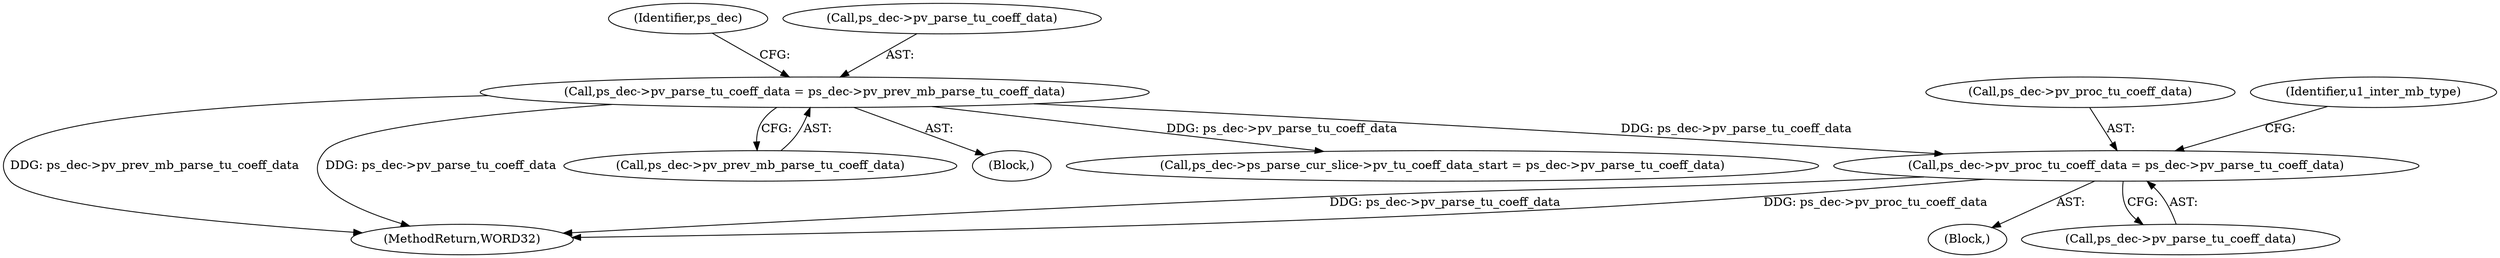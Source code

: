 digraph "0_Android_cc676ebd95247646e67907ccab150fb77a847335_0@pointer" {
"1000907" [label="(Call,ps_dec->pv_proc_tu_coeff_data = ps_dec->pv_parse_tu_coeff_data)"];
"1000580" [label="(Call,ps_dec->pv_parse_tu_coeff_data = ps_dec->pv_prev_mb_parse_tu_coeff_data)"];
"1000514" [label="(Block,)"];
"1000896" [label="(Call,ps_dec->ps_parse_cur_slice->pv_tu_coeff_data_start = ps_dec->pv_parse_tu_coeff_data)"];
"1000580" [label="(Call,ps_dec->pv_parse_tu_coeff_data = ps_dec->pv_prev_mb_parse_tu_coeff_data)"];
"1000908" [label="(Call,ps_dec->pv_proc_tu_coeff_data)"];
"1000915" [label="(Identifier,u1_inter_mb_type)"];
"1000911" [label="(Call,ps_dec->pv_parse_tu_coeff_data)"];
"1000907" [label="(Call,ps_dec->pv_proc_tu_coeff_data = ps_dec->pv_parse_tu_coeff_data)"];
"1000589" [label="(Identifier,ps_dec)"];
"1001350" [label="(MethodReturn,WORD32)"];
"1000584" [label="(Call,ps_dec->pv_prev_mb_parse_tu_coeff_data)"];
"1000906" [label="(Block,)"];
"1000581" [label="(Call,ps_dec->pv_parse_tu_coeff_data)"];
"1000907" -> "1000906"  [label="AST: "];
"1000907" -> "1000911"  [label="CFG: "];
"1000908" -> "1000907"  [label="AST: "];
"1000911" -> "1000907"  [label="AST: "];
"1000915" -> "1000907"  [label="CFG: "];
"1000907" -> "1001350"  [label="DDG: ps_dec->pv_parse_tu_coeff_data"];
"1000907" -> "1001350"  [label="DDG: ps_dec->pv_proc_tu_coeff_data"];
"1000580" -> "1000907"  [label="DDG: ps_dec->pv_parse_tu_coeff_data"];
"1000580" -> "1000514"  [label="AST: "];
"1000580" -> "1000584"  [label="CFG: "];
"1000581" -> "1000580"  [label="AST: "];
"1000584" -> "1000580"  [label="AST: "];
"1000589" -> "1000580"  [label="CFG: "];
"1000580" -> "1001350"  [label="DDG: ps_dec->pv_prev_mb_parse_tu_coeff_data"];
"1000580" -> "1001350"  [label="DDG: ps_dec->pv_parse_tu_coeff_data"];
"1000580" -> "1000896"  [label="DDG: ps_dec->pv_parse_tu_coeff_data"];
}
